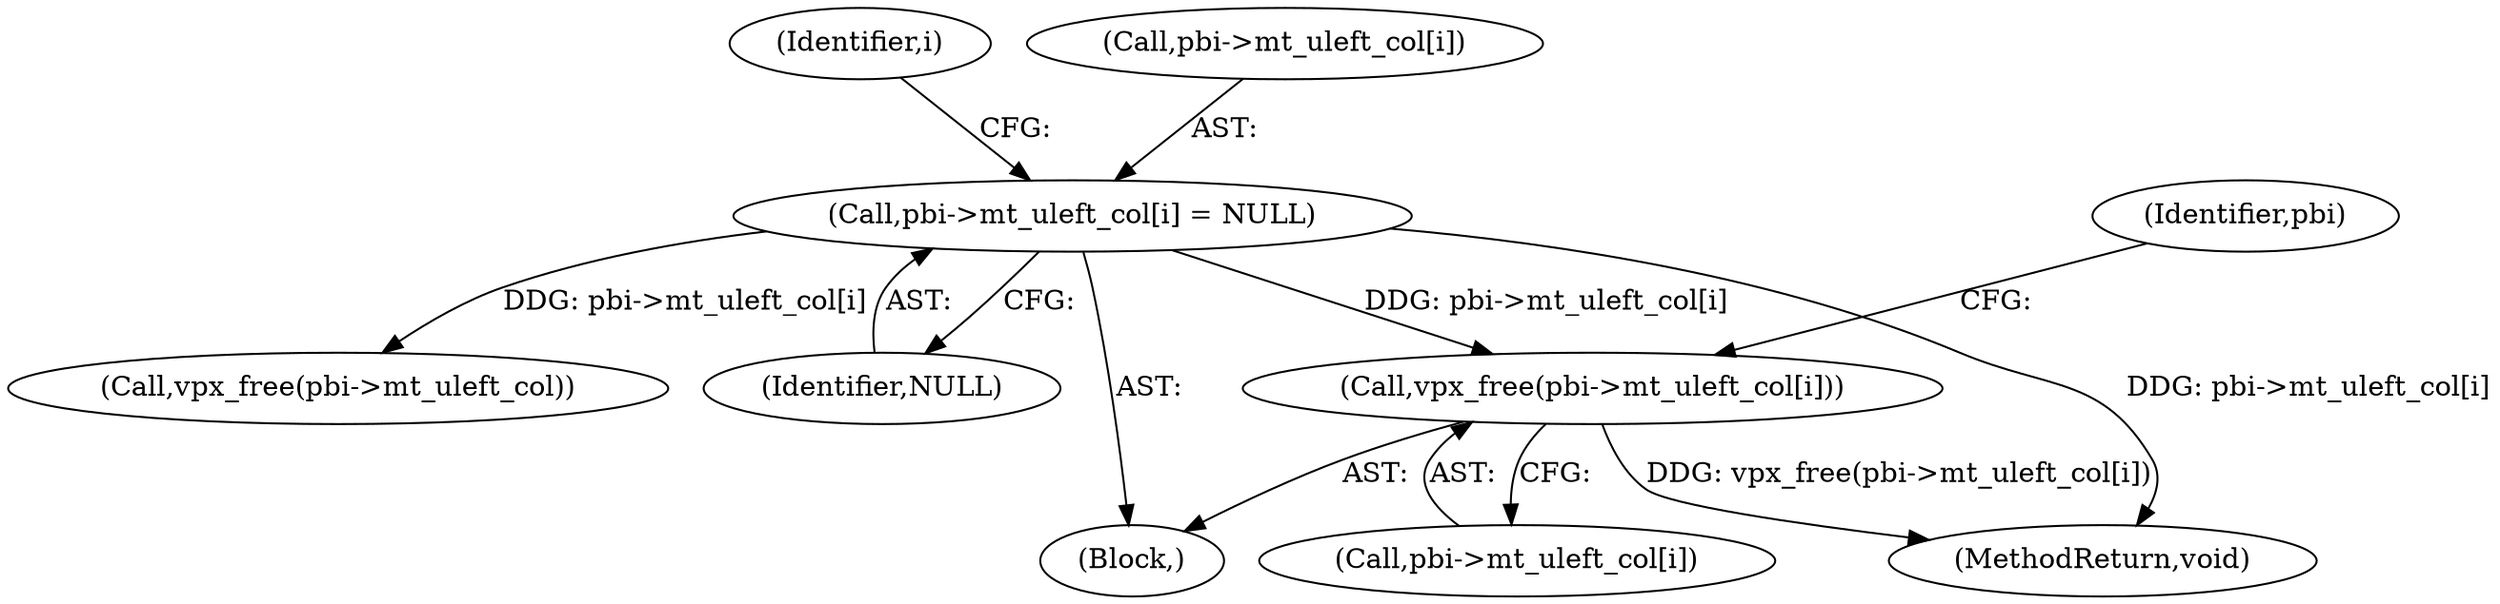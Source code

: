 digraph "0_Android_6886e8e0a9db2dbad723dc37a548233e004b33bc_3@API" {
"1000279" [label="(Call,vpx_free(pbi->mt_uleft_col[i]))"];
"1000285" [label="(Call,pbi->mt_uleft_col[i] = NULL)"];
"1000285" [label="(Call,pbi->mt_uleft_col[i] = NULL)"];
"1000278" [label="(Block,)"];
"1000292" [label="(Call,vpx_free(pbi->mt_uleft_col))"];
"1000279" [label="(Call,vpx_free(pbi->mt_uleft_col[i]))"];
"1000288" [label="(Identifier,pbi)"];
"1000280" [label="(Call,pbi->mt_uleft_col[i])"];
"1000277" [label="(Identifier,i)"];
"1000286" [label="(Call,pbi->mt_uleft_col[i])"];
"1000291" [label="(Identifier,NULL)"];
"1000338" [label="(MethodReturn,void)"];
"1000279" -> "1000278"  [label="AST: "];
"1000279" -> "1000280"  [label="CFG: "];
"1000280" -> "1000279"  [label="AST: "];
"1000288" -> "1000279"  [label="CFG: "];
"1000279" -> "1000338"  [label="DDG: vpx_free(pbi->mt_uleft_col[i])"];
"1000285" -> "1000279"  [label="DDG: pbi->mt_uleft_col[i]"];
"1000285" -> "1000278"  [label="AST: "];
"1000285" -> "1000291"  [label="CFG: "];
"1000286" -> "1000285"  [label="AST: "];
"1000291" -> "1000285"  [label="AST: "];
"1000277" -> "1000285"  [label="CFG: "];
"1000285" -> "1000338"  [label="DDG: pbi->mt_uleft_col[i]"];
"1000285" -> "1000292"  [label="DDG: pbi->mt_uleft_col[i]"];
}
